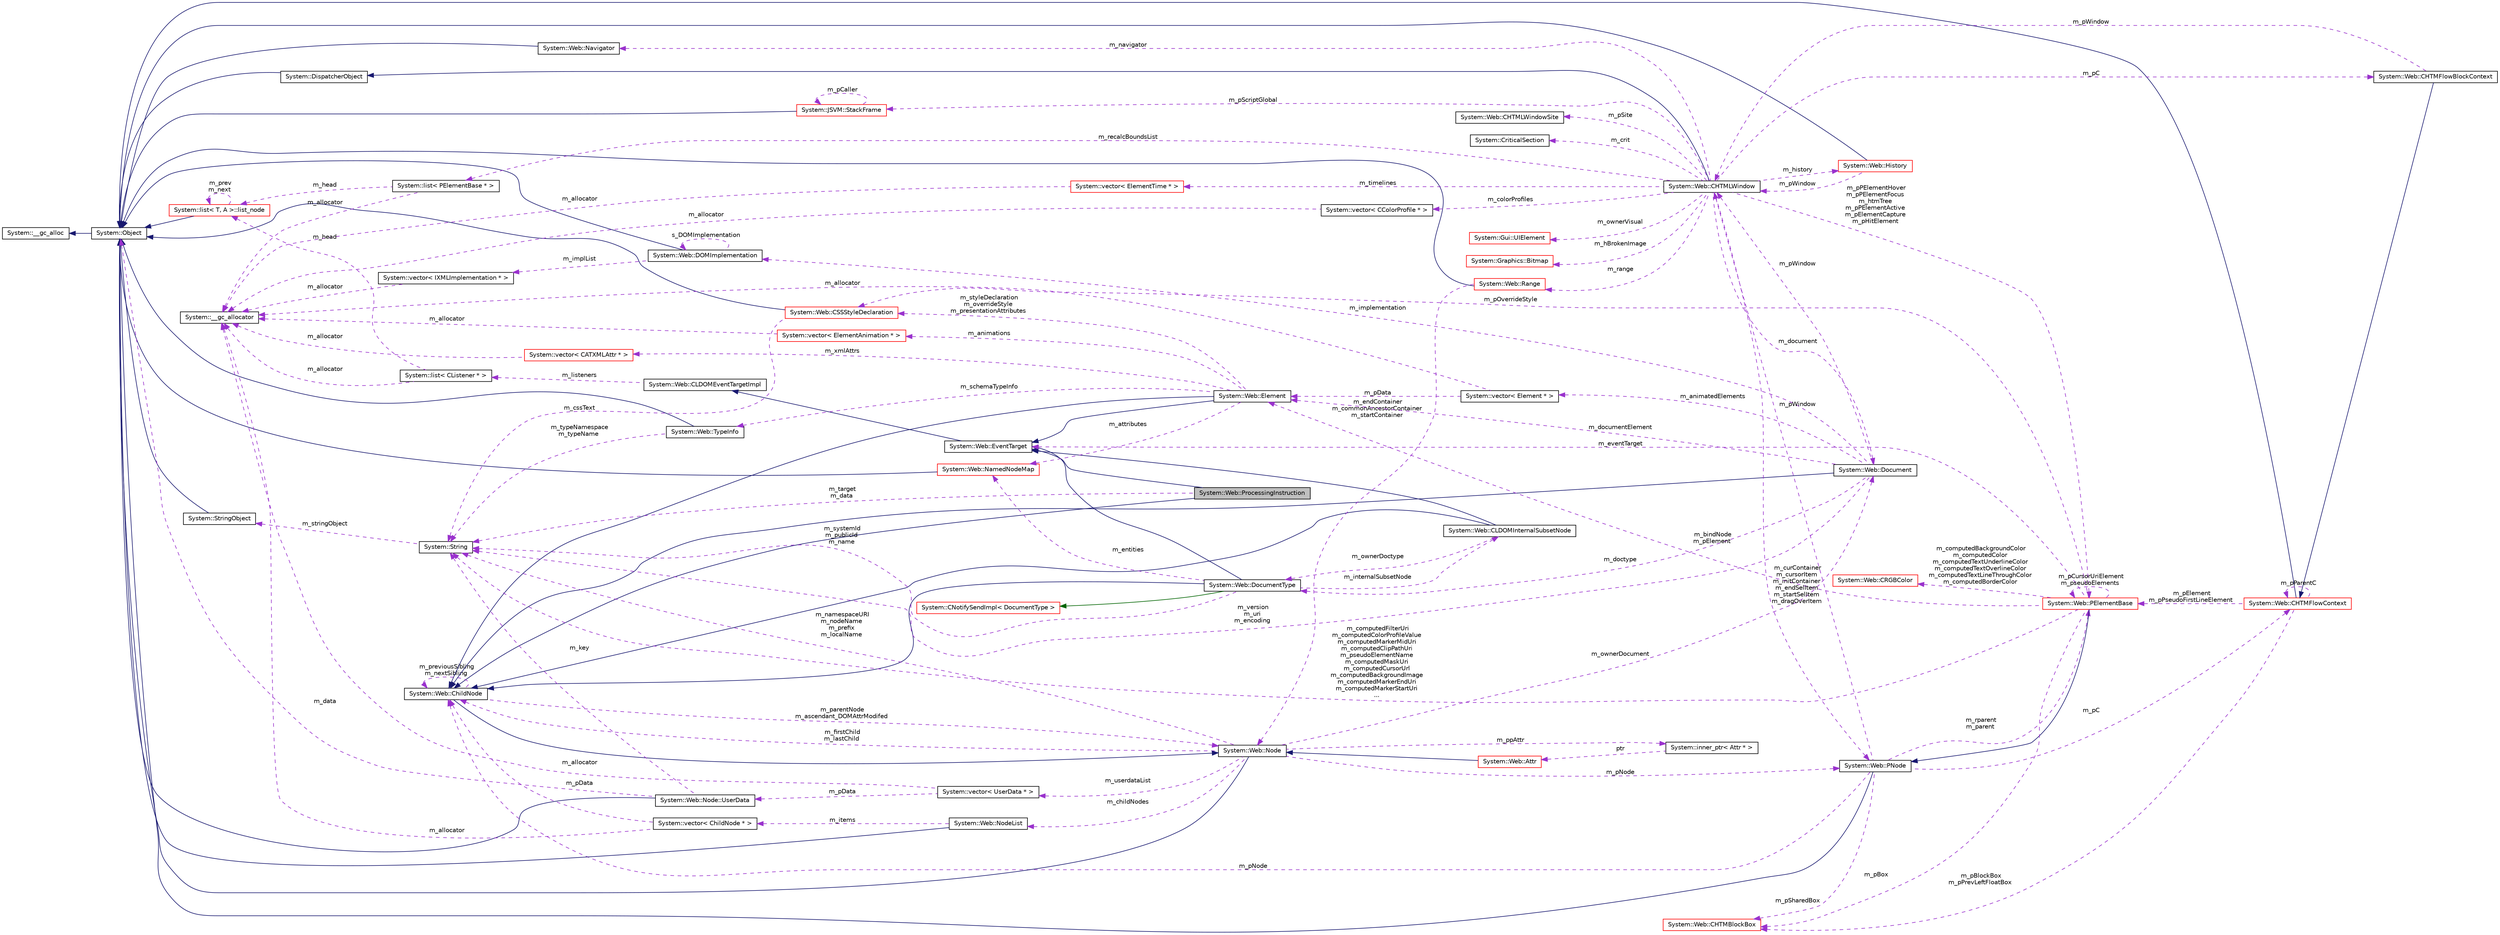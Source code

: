 digraph G
{
  edge [fontname="Helvetica",fontsize="10",labelfontname="Helvetica",labelfontsize="10"];
  node [fontname="Helvetica",fontsize="10",shape=record];
  rankdir="LR";
  Node1 [label="System::Web::ProcessingInstruction",height=0.2,width=0.4,color="black", fillcolor="grey75", style="filled" fontcolor="black"];
  Node2 -> Node1 [dir="back",color="midnightblue",fontsize="10",style="solid",fontname="Helvetica"];
  Node2 [label="System::Web::ChildNode",height=0.2,width=0.4,color="black", fillcolor="white", style="filled",URL="$class_system_1_1_web_1_1_child_node.html"];
  Node3 -> Node2 [dir="back",color="midnightblue",fontsize="10",style="solid",fontname="Helvetica"];
  Node3 [label="System::Web::Node",height=0.2,width=0.4,color="black", fillcolor="white", style="filled",URL="$class_system_1_1_web_1_1_node.html"];
  Node4 -> Node3 [dir="back",color="midnightblue",fontsize="10",style="solid",fontname="Helvetica"];
  Node4 [label="System::Object",height=0.2,width=0.4,color="black", fillcolor="white", style="filled",URL="$class_system_1_1_object.html"];
  Node5 -> Node4 [dir="back",color="midnightblue",fontsize="10",style="solid",fontname="Helvetica"];
  Node5 [label="System::__gc_alloc",height=0.2,width=0.4,color="black", fillcolor="white", style="filled",URL="$class_system_1_1____gc__alloc.html"];
  Node6 -> Node3 [dir="back",color="darkorchid3",fontsize="10",style="dashed",label=" m_childNodes" ,fontname="Helvetica"];
  Node6 [label="System::Web::NodeList",height=0.2,width=0.4,color="black", fillcolor="white", style="filled",URL="$class_system_1_1_web_1_1_node_list.html"];
  Node4 -> Node6 [dir="back",color="midnightblue",fontsize="10",style="solid",fontname="Helvetica"];
  Node7 -> Node6 [dir="back",color="darkorchid3",fontsize="10",style="dashed",label=" m_items" ,fontname="Helvetica"];
  Node7 [label="System::vector\< ChildNode * \>",height=0.2,width=0.4,color="black", fillcolor="white", style="filled",URL="$class_system_1_1vector.html"];
  Node8 -> Node7 [dir="back",color="darkorchid3",fontsize="10",style="dashed",label=" m_allocator" ,fontname="Helvetica"];
  Node8 [label="System::__gc_allocator",height=0.2,width=0.4,color="black", fillcolor="white", style="filled",URL="$class_system_1_1____gc__allocator.html"];
  Node2 -> Node7 [dir="back",color="darkorchid3",fontsize="10",style="dashed",label=" m_pData" ,fontname="Helvetica"];
  Node9 -> Node3 [dir="back",color="darkorchid3",fontsize="10",style="dashed",label=" m_ownerDocument" ,fontname="Helvetica"];
  Node9 [label="System::Web::Document",height=0.2,width=0.4,color="black", fillcolor="white", style="filled",URL="$class_system_1_1_web_1_1_document.html"];
  Node2 -> Node9 [dir="back",color="midnightblue",fontsize="10",style="solid",fontname="Helvetica"];
  Node10 -> Node9 [dir="back",color="darkorchid3",fontsize="10",style="dashed",label=" m_implementation" ,fontname="Helvetica"];
  Node10 [label="System::Web::DOMImplementation",height=0.2,width=0.4,color="black", fillcolor="white", style="filled",URL="$class_system_1_1_web_1_1_d_o_m_implementation.html"];
  Node4 -> Node10 [dir="back",color="midnightblue",fontsize="10",style="solid",fontname="Helvetica"];
  Node10 -> Node10 [dir="back",color="darkorchid3",fontsize="10",style="dashed",label=" s_DOMImplementation" ,fontname="Helvetica"];
  Node11 -> Node10 [dir="back",color="darkorchid3",fontsize="10",style="dashed",label=" m_implList" ,fontname="Helvetica"];
  Node11 [label="System::vector\< IXMLImplementation * \>",height=0.2,width=0.4,color="black", fillcolor="white", style="filled",URL="$class_system_1_1vector.html"];
  Node8 -> Node11 [dir="back",color="darkorchid3",fontsize="10",style="dashed",label=" m_allocator" ,fontname="Helvetica"];
  Node12 -> Node9 [dir="back",color="darkorchid3",fontsize="10",style="dashed",label=" m_doctype" ,fontname="Helvetica"];
  Node12 [label="System::Web::DocumentType",height=0.2,width=0.4,color="black", fillcolor="white", style="filled",URL="$class_system_1_1_web_1_1_document_type.html"];
  Node2 -> Node12 [dir="back",color="midnightblue",fontsize="10",style="solid",fontname="Helvetica"];
  Node13 -> Node12 [dir="back",color="midnightblue",fontsize="10",style="solid",fontname="Helvetica"];
  Node13 [label="System::Web::EventTarget",height=0.2,width=0.4,color="black", fillcolor="white", style="filled",URL="$class_system_1_1_web_1_1_event_target.html"];
  Node14 -> Node13 [dir="back",color="midnightblue",fontsize="10",style="solid",fontname="Helvetica"];
  Node14 [label="System::Web::CLDOMEventTargetImpl",height=0.2,width=0.4,color="black", fillcolor="white", style="filled",URL="$class_system_1_1_web_1_1_c_l_d_o_m_event_target_impl.html"];
  Node15 -> Node14 [dir="back",color="darkorchid3",fontsize="10",style="dashed",label=" m_listeners" ,fontname="Helvetica"];
  Node15 [label="System::list\< CListener * \>",height=0.2,width=0.4,color="black", fillcolor="white", style="filled",URL="$class_system_1_1list.html"];
  Node8 -> Node15 [dir="back",color="darkorchid3",fontsize="10",style="dashed",label=" m_allocator" ,fontname="Helvetica"];
  Node16 -> Node15 [dir="back",color="darkorchid3",fontsize="10",style="dashed",label=" m_head" ,fontname="Helvetica"];
  Node16 [label="System::list\< T, A \>::list_node",height=0.2,width=0.4,color="red", fillcolor="white", style="filled",URL="$class_system_1_1list_1_1list__node.html"];
  Node4 -> Node16 [dir="back",color="midnightblue",fontsize="10",style="solid",fontname="Helvetica"];
  Node16 -> Node16 [dir="back",color="darkorchid3",fontsize="10",style="dashed",label=" m_prev\nm_next" ,fontname="Helvetica"];
  Node17 -> Node12 [dir="back",color="darkgreen",fontsize="10",style="solid",fontname="Helvetica"];
  Node17 [label="System::CNotifySendImpl\< DocumentType \>",height=0.2,width=0.4,color="red", fillcolor="white", style="filled",URL="$class_system_1_1_c_notify_send_impl.html"];
  Node18 -> Node12 [dir="back",color="darkorchid3",fontsize="10",style="dashed",label=" m_internalSubsetNode" ,fontname="Helvetica"];
  Node18 [label="System::Web::CLDOMInternalSubsetNode",height=0.2,width=0.4,color="black", fillcolor="white", style="filled",URL="$class_system_1_1_web_1_1_c_l_d_o_m_internal_subset_node.html"];
  Node2 -> Node18 [dir="back",color="midnightblue",fontsize="10",style="solid",fontname="Helvetica"];
  Node13 -> Node18 [dir="back",color="midnightblue",fontsize="10",style="solid",fontname="Helvetica"];
  Node12 -> Node18 [dir="back",color="darkorchid3",fontsize="10",style="dashed",label=" m_ownerDoctype" ,fontname="Helvetica"];
  Node19 -> Node12 [dir="back",color="darkorchid3",fontsize="10",style="dashed",label=" m_entities" ,fontname="Helvetica"];
  Node19 [label="System::Web::NamedNodeMap",height=0.2,width=0.4,color="red", fillcolor="white", style="filled",URL="$class_system_1_1_web_1_1_named_node_map.html"];
  Node4 -> Node19 [dir="back",color="midnightblue",fontsize="10",style="solid",fontname="Helvetica"];
  Node20 -> Node12 [dir="back",color="darkorchid3",fontsize="10",style="dashed",label=" m_systemId\nm_publicId\nm_name" ,fontname="Helvetica"];
  Node20 [label="System::String",height=0.2,width=0.4,color="black", fillcolor="white", style="filled",URL="$class_system_1_1_string.html"];
  Node21 -> Node20 [dir="back",color="darkorchid3",fontsize="10",style="dashed",label=" m_stringObject" ,fontname="Helvetica"];
  Node21 [label="System::StringObject",height=0.2,width=0.4,color="black", fillcolor="white", style="filled",URL="$class_system_1_1_string_object.html"];
  Node4 -> Node21 [dir="back",color="midnightblue",fontsize="10",style="solid",fontname="Helvetica"];
  Node22 -> Node9 [dir="back",color="darkorchid3",fontsize="10",style="dashed",label=" m_animatedElements" ,fontname="Helvetica"];
  Node22 [label="System::vector\< Element * \>",height=0.2,width=0.4,color="black", fillcolor="white", style="filled",URL="$class_system_1_1vector.html"];
  Node8 -> Node22 [dir="back",color="darkorchid3",fontsize="10",style="dashed",label=" m_allocator" ,fontname="Helvetica"];
  Node23 -> Node22 [dir="back",color="darkorchid3",fontsize="10",style="dashed",label=" m_pData" ,fontname="Helvetica"];
  Node23 [label="System::Web::Element",height=0.2,width=0.4,color="black", fillcolor="white", style="filled",URL="$class_system_1_1_web_1_1_element.html"];
  Node2 -> Node23 [dir="back",color="midnightblue",fontsize="10",style="solid",fontname="Helvetica"];
  Node13 -> Node23 [dir="back",color="midnightblue",fontsize="10",style="solid",fontname="Helvetica"];
  Node24 -> Node23 [dir="back",color="darkorchid3",fontsize="10",style="dashed",label=" m_xmlAttrs" ,fontname="Helvetica"];
  Node24 [label="System::vector\< CATXMLAttr * \>",height=0.2,width=0.4,color="red", fillcolor="white", style="filled",URL="$class_system_1_1vector.html"];
  Node8 -> Node24 [dir="back",color="darkorchid3",fontsize="10",style="dashed",label=" m_allocator" ,fontname="Helvetica"];
  Node19 -> Node23 [dir="back",color="darkorchid3",fontsize="10",style="dashed",label=" m_attributes" ,fontname="Helvetica"];
  Node25 -> Node23 [dir="back",color="darkorchid3",fontsize="10",style="dashed",label=" m_schemaTypeInfo" ,fontname="Helvetica"];
  Node25 [label="System::Web::TypeInfo",height=0.2,width=0.4,color="black", fillcolor="white", style="filled",URL="$class_system_1_1_web_1_1_type_info.html"];
  Node4 -> Node25 [dir="back",color="midnightblue",fontsize="10",style="solid",fontname="Helvetica"];
  Node20 -> Node25 [dir="back",color="darkorchid3",fontsize="10",style="dashed",label=" m_typeNamespace\nm_typeName" ,fontname="Helvetica"];
  Node26 -> Node23 [dir="back",color="darkorchid3",fontsize="10",style="dashed",label=" m_styleDeclaration\nm_overrideStyle\nm_presentationAttributes" ,fontname="Helvetica"];
  Node26 [label="System::Web::CSSStyleDeclaration",height=0.2,width=0.4,color="red", fillcolor="white", style="filled",URL="$class_system_1_1_web_1_1_c_s_s_style_declaration.html"];
  Node4 -> Node26 [dir="back",color="midnightblue",fontsize="10",style="solid",fontname="Helvetica"];
  Node20 -> Node26 [dir="back",color="darkorchid3",fontsize="10",style="dashed",label=" m_cssText" ,fontname="Helvetica"];
  Node27 -> Node23 [dir="back",color="darkorchid3",fontsize="10",style="dashed",label=" m_animations" ,fontname="Helvetica"];
  Node27 [label="System::vector\< ElementAnimation * \>",height=0.2,width=0.4,color="red", fillcolor="white", style="filled",URL="$class_system_1_1vector.html"];
  Node8 -> Node27 [dir="back",color="darkorchid3",fontsize="10",style="dashed",label=" m_allocator" ,fontname="Helvetica"];
  Node28 -> Node9 [dir="back",color="darkorchid3",fontsize="10",style="dashed",label=" m_pWindow" ,fontname="Helvetica"];
  Node28 [label="System::Web::CHTMLWindow",height=0.2,width=0.4,color="black", fillcolor="white", style="filled",URL="$class_system_1_1_web_1_1_c_h_t_m_l_window.html"];
  Node29 -> Node28 [dir="back",color="midnightblue",fontsize="10",style="solid",fontname="Helvetica"];
  Node29 [label="System::DispatcherObject",height=0.2,width=0.4,color="black", fillcolor="white", style="filled",URL="$class_system_1_1_dispatcher_object.html"];
  Node4 -> Node29 [dir="back",color="midnightblue",fontsize="10",style="solid",fontname="Helvetica"];
  Node30 -> Node28 [dir="back",color="darkorchid3",fontsize="10",style="dashed",label=" m_pSite" ,fontname="Helvetica"];
  Node30 [label="System::Web::CHTMLWindowSite",height=0.2,width=0.4,color="black", fillcolor="white", style="filled",URL="$class_system_1_1_web_1_1_c_h_t_m_l_window_site.html"];
  Node9 -> Node28 [dir="back",color="darkorchid3",fontsize="10",style="dashed",label=" m_document" ,fontname="Helvetica"];
  Node31 -> Node28 [dir="back",color="darkorchid3",fontsize="10",style="dashed",label=" m_crit" ,fontname="Helvetica"];
  Node31 [label="System::CriticalSection",height=0.2,width=0.4,color="black", fillcolor="white", style="filled",URL="$class_system_1_1_critical_section.html"];
  Node32 -> Node28 [dir="back",color="darkorchid3",fontsize="10",style="dashed",label=" m_navigator" ,fontname="Helvetica"];
  Node32 [label="System::Web::Navigator",height=0.2,width=0.4,color="black", fillcolor="white", style="filled",URL="$class_system_1_1_web_1_1_navigator.html"];
  Node4 -> Node32 [dir="back",color="midnightblue",fontsize="10",style="solid",fontname="Helvetica"];
  Node33 -> Node28 [dir="back",color="darkorchid3",fontsize="10",style="dashed",label=" m_history" ,fontname="Helvetica"];
  Node33 [label="System::Web::History",height=0.2,width=0.4,color="red", fillcolor="white", style="filled",URL="$class_system_1_1_web_1_1_history.html"];
  Node4 -> Node33 [dir="back",color="midnightblue",fontsize="10",style="solid",fontname="Helvetica"];
  Node28 -> Node33 [dir="back",color="darkorchid3",fontsize="10",style="dashed",label=" m_pWindow" ,fontname="Helvetica"];
  Node34 -> Node28 [dir="back",color="darkorchid3",fontsize="10",style="dashed",label=" m_ownerVisual" ,fontname="Helvetica"];
  Node34 [label="System::Gui::UIElement",height=0.2,width=0.4,color="red", fillcolor="white", style="filled",URL="$class_system_1_1_gui_1_1_u_i_element.html"];
  Node35 -> Node28 [dir="back",color="darkorchid3",fontsize="10",style="dashed",label=" m_timelines" ,fontname="Helvetica"];
  Node35 [label="System::vector\< ElementTime * \>",height=0.2,width=0.4,color="red", fillcolor="white", style="filled",URL="$class_system_1_1vector.html"];
  Node8 -> Node35 [dir="back",color="darkorchid3",fontsize="10",style="dashed",label=" m_allocator" ,fontname="Helvetica"];
  Node36 -> Node28 [dir="back",color="darkorchid3",fontsize="10",style="dashed",label=" m_pC" ,fontname="Helvetica"];
  Node36 [label="System::Web::CHTMFlowBlockContext",height=0.2,width=0.4,color="black", fillcolor="white", style="filled",URL="$class_system_1_1_web_1_1_c_h_t_m_flow_block_context.html"];
  Node37 -> Node36 [dir="back",color="midnightblue",fontsize="10",style="solid",fontname="Helvetica"];
  Node37 [label="System::Web::CHTMFlowContext",height=0.2,width=0.4,color="red", fillcolor="white", style="filled",URL="$class_system_1_1_web_1_1_c_h_t_m_flow_context.html"];
  Node4 -> Node37 [dir="back",color="midnightblue",fontsize="10",style="solid",fontname="Helvetica"];
  Node38 -> Node37 [dir="back",color="darkorchid3",fontsize="10",style="dashed",label=" m_pElement\nm_pPseudoFirstLineElement" ,fontname="Helvetica"];
  Node38 [label="System::Web::PElementBase",height=0.2,width=0.4,color="red", fillcolor="white", style="filled",URL="$class_system_1_1_web_1_1_p_element_base.html"];
  Node39 -> Node38 [dir="back",color="midnightblue",fontsize="10",style="solid",fontname="Helvetica"];
  Node39 [label="System::Web::PNode",height=0.2,width=0.4,color="black", fillcolor="white", style="filled",URL="$class_system_1_1_web_1_1_p_node.html"];
  Node4 -> Node39 [dir="back",color="midnightblue",fontsize="10",style="solid",fontname="Helvetica"];
  Node28 -> Node39 [dir="back",color="darkorchid3",fontsize="10",style="dashed",label=" m_pWindow" ,fontname="Helvetica"];
  Node38 -> Node39 [dir="back",color="darkorchid3",fontsize="10",style="dashed",label=" m_rparent\nm_parent" ,fontname="Helvetica"];
  Node2 -> Node39 [dir="back",color="darkorchid3",fontsize="10",style="dashed",label=" m_pNode" ,fontname="Helvetica"];
  Node37 -> Node39 [dir="back",color="darkorchid3",fontsize="10",style="dashed",label=" m_pC" ,fontname="Helvetica"];
  Node40 -> Node39 [dir="back",color="darkorchid3",fontsize="10",style="dashed",label=" m_pSharedBox" ,fontname="Helvetica"];
  Node40 [label="System::Web::CHTMBlockBox",height=0.2,width=0.4,color="red", fillcolor="white", style="filled",URL="$class_system_1_1_web_1_1_c_h_t_m_block_box.html"];
  Node13 -> Node38 [dir="back",color="darkorchid3",fontsize="10",style="dashed",label=" m_eventTarget" ,fontname="Helvetica"];
  Node41 -> Node38 [dir="back",color="darkorchid3",fontsize="10",style="dashed",label=" m_computedBackgroundColor\nm_computedColor\nm_computedTextUnderlineColor\nm_computedTextOverlineColor\nm_computedTextLineThroughColor\nm_computedBorderColor" ,fontname="Helvetica"];
  Node41 [label="System::Web::CRGBColor",height=0.2,width=0.4,color="red", fillcolor="white", style="filled",URL="$class_system_1_1_web_1_1_c_r_g_b_color.html"];
  Node20 -> Node38 [dir="back",color="darkorchid3",fontsize="10",style="dashed",label=" m_computedFilterUri\nm_computedColorProfileValue\nm_computedMarkerMidUri\nm_computedClipPathUri\nm_pseudoElementName\nm_computedMaskUri\nm_computedCursorUrl\nm_computedBackgroundImage\nm_computedMarkerEndUri\nm_computedMarkerStartUri\n..." ,fontname="Helvetica"];
  Node26 -> Node38 [dir="back",color="darkorchid3",fontsize="10",style="dashed",label=" m_pOverrideStyle" ,fontname="Helvetica"];
  Node23 -> Node38 [dir="back",color="darkorchid3",fontsize="10",style="dashed",label=" m_bindNode\nm_pElement" ,fontname="Helvetica"];
  Node38 -> Node38 [dir="back",color="darkorchid3",fontsize="10",style="dashed",label=" m_pCursorUriElement\nm_pseudoElements" ,fontname="Helvetica"];
  Node40 -> Node38 [dir="back",color="darkorchid3",fontsize="10",style="dashed",label=" m_pBox" ,fontname="Helvetica"];
  Node37 -> Node37 [dir="back",color="darkorchid3",fontsize="10",style="dashed",label=" m_pParentC" ,fontname="Helvetica"];
  Node40 -> Node37 [dir="back",color="darkorchid3",fontsize="10",style="dashed",label=" m_pBlockBox\nm_pPrevLeftFloatBox" ,fontname="Helvetica"];
  Node28 -> Node36 [dir="back",color="darkorchid3",fontsize="10",style="dashed",label=" m_pWindow" ,fontname="Helvetica"];
  Node42 -> Node28 [dir="back",color="darkorchid3",fontsize="10",style="dashed",label=" m_range" ,fontname="Helvetica"];
  Node42 [label="System::Web::Range",height=0.2,width=0.4,color="red", fillcolor="white", style="filled",URL="$class_system_1_1_web_1_1_range.html"];
  Node4 -> Node42 [dir="back",color="midnightblue",fontsize="10",style="solid",fontname="Helvetica"];
  Node3 -> Node42 [dir="back",color="darkorchid3",fontsize="10",style="dashed",label=" m_endContainer\nm_commonAncestorContainer\nm_startContainer" ,fontname="Helvetica"];
  Node39 -> Node28 [dir="back",color="darkorchid3",fontsize="10",style="dashed",label=" m_curContainer\nm_cursorItem\nm_initContainer\nm_endSelItem\nm_startSelItem\nm_dragOverItem" ,fontname="Helvetica"];
  Node43 -> Node28 [dir="back",color="darkorchid3",fontsize="10",style="dashed",label=" m_hBrokenImage" ,fontname="Helvetica"];
  Node43 [label="System::Graphics::Bitmap",height=0.2,width=0.4,color="red", fillcolor="white", style="filled",URL="$class_system_1_1_graphics_1_1_bitmap.html"];
  Node44 -> Node28 [dir="back",color="darkorchid3",fontsize="10",style="dashed",label=" m_colorProfiles" ,fontname="Helvetica"];
  Node44 [label="System::vector\< CColorProfile * \>",height=0.2,width=0.4,color="black", fillcolor="white", style="filled",URL="$class_system_1_1vector.html"];
  Node8 -> Node44 [dir="back",color="darkorchid3",fontsize="10",style="dashed",label=" m_allocator" ,fontname="Helvetica"];
  Node38 -> Node28 [dir="back",color="darkorchid3",fontsize="10",style="dashed",label=" m_pPElementHover\nm_pPElementFocus\nm_htmTree\nm_pPElementActive\nm_pElementCapture\nm_pHitElement" ,fontname="Helvetica"];
  Node45 -> Node28 [dir="back",color="darkorchid3",fontsize="10",style="dashed",label=" m_pScriptGlobal" ,fontname="Helvetica"];
  Node45 [label="System::JSVM::StackFrame",height=0.2,width=0.4,color="red", fillcolor="white", style="filled",URL="$class_system_1_1_j_s_v_m_1_1_stack_frame.html"];
  Node4 -> Node45 [dir="back",color="midnightblue",fontsize="10",style="solid",fontname="Helvetica"];
  Node45 -> Node45 [dir="back",color="darkorchid3",fontsize="10",style="dashed",label=" m_pCaller" ,fontname="Helvetica"];
  Node46 -> Node28 [dir="back",color="darkorchid3",fontsize="10",style="dashed",label=" m_recalcBoundsList" ,fontname="Helvetica"];
  Node46 [label="System::list\< PElementBase * \>",height=0.2,width=0.4,color="black", fillcolor="white", style="filled",URL="$class_system_1_1list.html"];
  Node8 -> Node46 [dir="back",color="darkorchid3",fontsize="10",style="dashed",label=" m_allocator" ,fontname="Helvetica"];
  Node16 -> Node46 [dir="back",color="darkorchid3",fontsize="10",style="dashed",label=" m_head" ,fontname="Helvetica"];
  Node20 -> Node9 [dir="back",color="darkorchid3",fontsize="10",style="dashed",label=" m_version\nm_uri\nm_encoding" ,fontname="Helvetica"];
  Node23 -> Node9 [dir="back",color="darkorchid3",fontsize="10",style="dashed",label=" m_documentElement" ,fontname="Helvetica"];
  Node20 -> Node3 [dir="back",color="darkorchid3",fontsize="10",style="dashed",label=" m_namespaceURI\nm_nodeName\nm_prefix\nm_localName" ,fontname="Helvetica"];
  Node39 -> Node3 [dir="back",color="darkorchid3",fontsize="10",style="dashed",label=" m_pNode" ,fontname="Helvetica"];
  Node2 -> Node3 [dir="back",color="darkorchid3",fontsize="10",style="dashed",label=" m_firstChild\nm_lastChild" ,fontname="Helvetica"];
  Node47 -> Node3 [dir="back",color="darkorchid3",fontsize="10",style="dashed",label=" m_userdataList" ,fontname="Helvetica"];
  Node47 [label="System::vector\< UserData * \>",height=0.2,width=0.4,color="black", fillcolor="white", style="filled",URL="$class_system_1_1vector.html"];
  Node48 -> Node47 [dir="back",color="darkorchid3",fontsize="10",style="dashed",label=" m_pData" ,fontname="Helvetica"];
  Node48 [label="System::Web::Node::UserData",height=0.2,width=0.4,color="black", fillcolor="white", style="filled",URL="$class_system_1_1_web_1_1_node_1_1_user_data.html"];
  Node4 -> Node48 [dir="back",color="midnightblue",fontsize="10",style="solid",fontname="Helvetica"];
  Node20 -> Node48 [dir="back",color="darkorchid3",fontsize="10",style="dashed",label=" m_key" ,fontname="Helvetica"];
  Node4 -> Node48 [dir="back",color="darkorchid3",fontsize="10",style="dashed",label=" m_data" ,fontname="Helvetica"];
  Node8 -> Node47 [dir="back",color="darkorchid3",fontsize="10",style="dashed",label=" m_allocator" ,fontname="Helvetica"];
  Node49 -> Node3 [dir="back",color="darkorchid3",fontsize="10",style="dashed",label=" m_ppAttr" ,fontname="Helvetica"];
  Node49 [label="System::inner_ptr\< Attr * \>",height=0.2,width=0.4,color="black", fillcolor="white", style="filled",URL="$class_system_1_1inner__ptr.html"];
  Node50 -> Node49 [dir="back",color="darkorchid3",fontsize="10",style="dashed",label=" ptr" ,fontname="Helvetica"];
  Node50 [label="System::Web::Attr",height=0.2,width=0.4,color="red", fillcolor="white", style="filled",URL="$class_system_1_1_web_1_1_attr.html"];
  Node3 -> Node50 [dir="back",color="midnightblue",fontsize="10",style="solid",fontname="Helvetica"];
  Node3 -> Node2 [dir="back",color="darkorchid3",fontsize="10",style="dashed",label=" m_parentNode\nm_ascendant_DOMAttrModifed" ,fontname="Helvetica"];
  Node2 -> Node2 [dir="back",color="darkorchid3",fontsize="10",style="dashed",label=" m_previousSibling\nm_nextSibling" ,fontname="Helvetica"];
  Node13 -> Node1 [dir="back",color="midnightblue",fontsize="10",style="solid",fontname="Helvetica"];
  Node20 -> Node1 [dir="back",color="darkorchid3",fontsize="10",style="dashed",label=" m_target\nm_data" ,fontname="Helvetica"];
}
